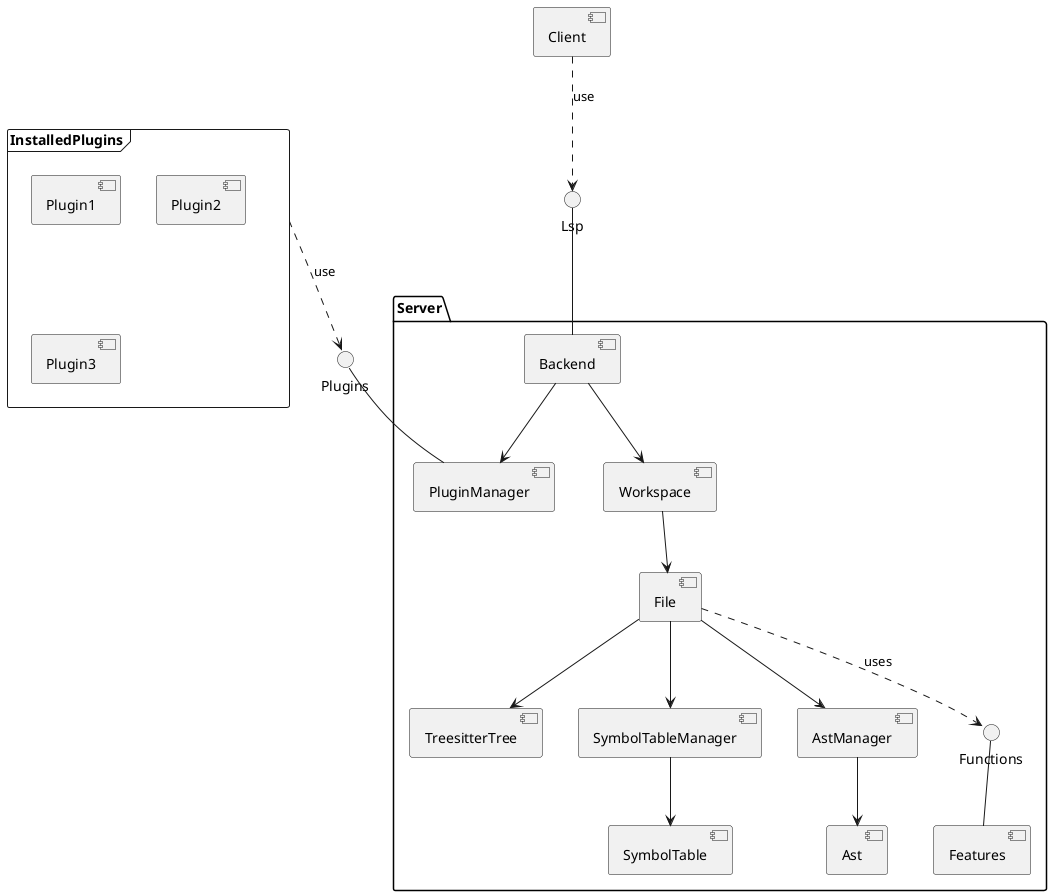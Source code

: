 @startuml

interface Lsp
interface Plugins
component Client

package "Server" {
  component Backend
  component PluginManager
  component Workspace
  component File
  component TreesitterTree
  component SymbolTableManager
  component AstManager
  component SymbolTable
  component Ast
  component Features
  interface Functions
}

frame "InstalledPlugins" {
 component Plugin1
 component Plugin2
 component Plugin3
}

Plugins -- PluginManager 
Lsp -- Backend 
Client ..> Lsp : use
InstalledPlugins ..> Plugins : use

Backend --> Workspace
Backend --> PluginManager 
Workspace --> File 
File --> TreesitterTree
File --> SymbolTableManager
SymbolTableManager --> SymbolTable
AstManager --> Ast

File --> AstManager 

File ..> Functions : uses
Functions -- Features
@enduml
